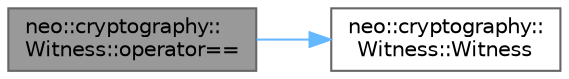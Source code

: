 digraph "neo::cryptography::Witness::operator=="
{
 // LATEX_PDF_SIZE
  bgcolor="transparent";
  edge [fontname=Helvetica,fontsize=10,labelfontname=Helvetica,labelfontsize=10];
  node [fontname=Helvetica,fontsize=10,shape=box,height=0.2,width=0.4];
  rankdir="LR";
  Node1 [id="Node000001",label="neo::cryptography::\lWitness::operator==",height=0.2,width=0.4,color="gray40", fillcolor="grey60", style="filled", fontcolor="black",tooltip=" "];
  Node1 -> Node2 [id="edge1_Node000001_Node000002",color="steelblue1",style="solid",tooltip=" "];
  Node2 [id="Node000002",label="neo::cryptography::\lWitness::Witness",height=0.2,width=0.4,color="grey40", fillcolor="white", style="filled",URL="$classneo_1_1cryptography_1_1_witness.html#a52f556874e4a3e91b54921c5656854fb",tooltip="Default constructor."];
}
